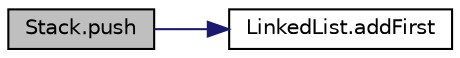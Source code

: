 digraph "Stack.push"
{
 // LATEX_PDF_SIZE
  edge [fontname="Helvetica",fontsize="10",labelfontname="Helvetica",labelfontsize="10"];
  node [fontname="Helvetica",fontsize="10",shape=record];
  rankdir="LR";
  Node1 [label="Stack.push",height=0.2,width=0.4,color="black", fillcolor="grey75", style="filled", fontcolor="black",tooltip="Push data value to stop of Stack."];
  Node1 -> Node2 [color="midnightblue",fontsize="10",style="solid",fontname="Helvetica"];
  Node2 [label="LinkedList.addFirst",height=0.2,width=0.4,color="black", fillcolor="white", style="filled",URL="$class_linked_list.html#a53f0f64b4307ccf4b4f4fd0f56e076e4",tooltip="Add an element to the front of the LinkedList."];
}
